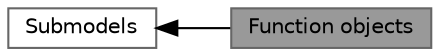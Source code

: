 digraph "Function objects"
{
 // LATEX_PDF_SIZE
  bgcolor="transparent";
  edge [fontname=Helvetica,fontsize=10,labelfontname=Helvetica,labelfontsize=10];
  node [fontname=Helvetica,fontsize=10,shape=box,height=0.2,width=0.4];
  rankdir=LR;
  Node1 [id="Node000001",label="Function objects",height=0.2,width=0.4,color="gray40", fillcolor="grey60", style="filled", fontcolor="black",tooltip=" "];
  Node2 [id="Node000002",label="Submodels",height=0.2,width=0.4,color="grey40", fillcolor="white", style="filled",URL="$group__grpLagrangianIntermediateSubModels.html",tooltip=" "];
  Node2->Node1 [shape=plaintext, dir="back", style="solid"];
}
